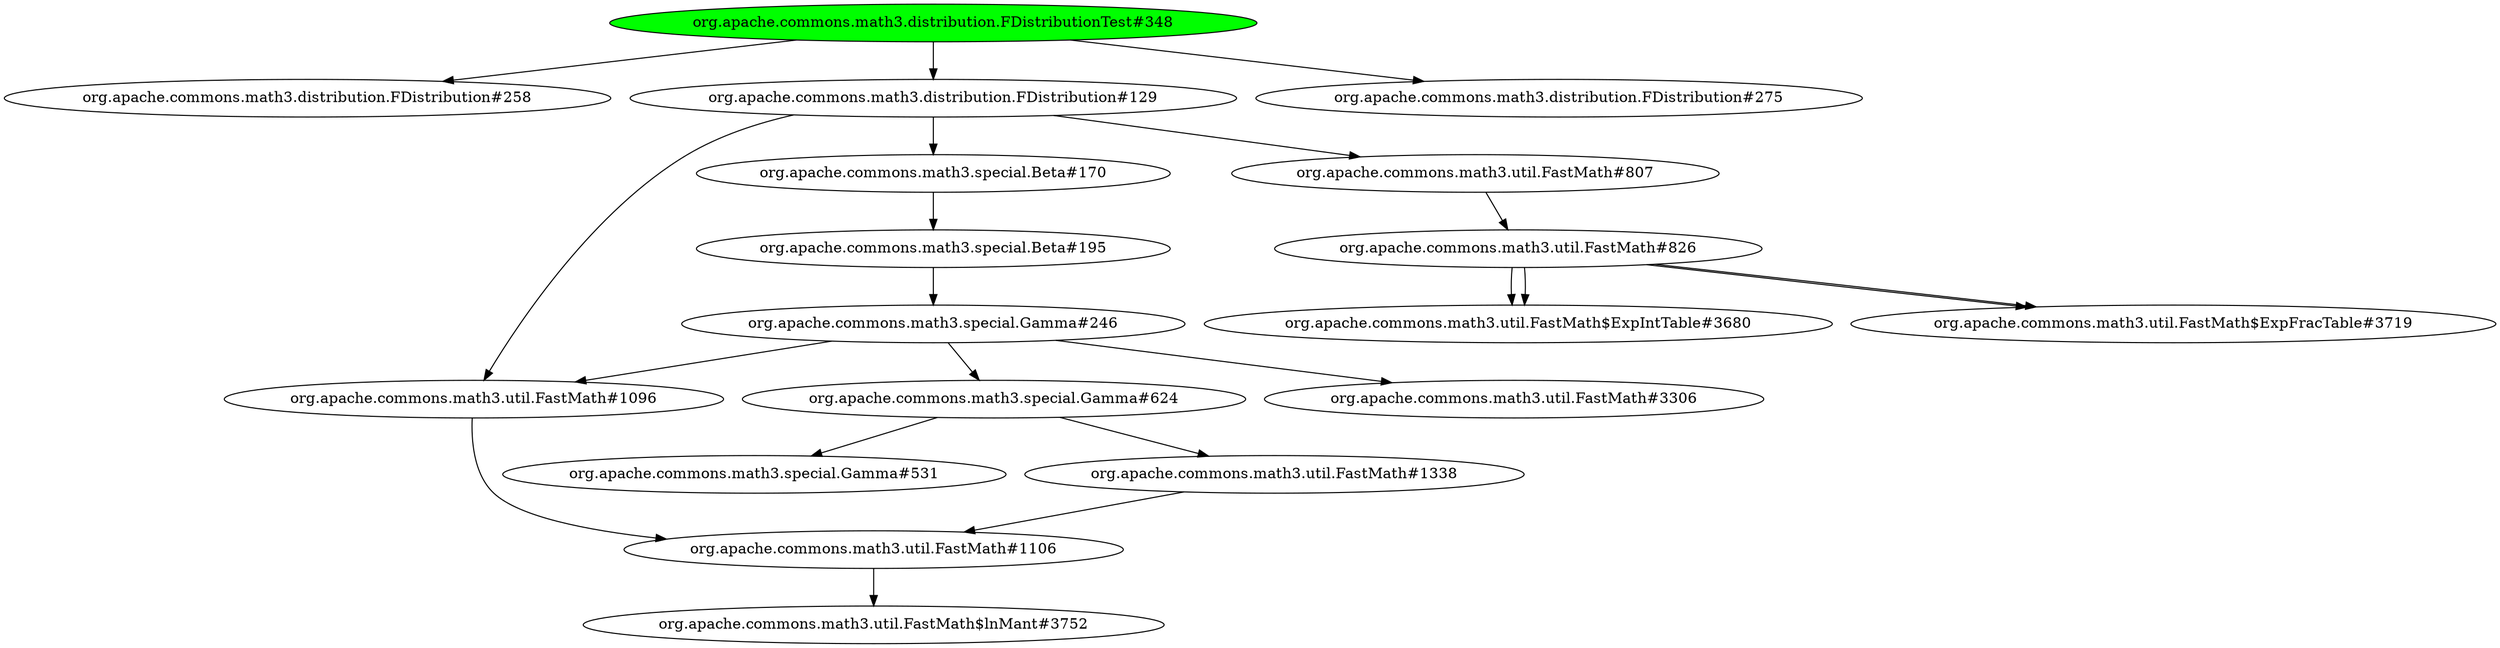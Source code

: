 digraph "cg/org.apache.commons.math3.distribution.FDistributionTest#348"
{
	"org.apache.commons.math3.distribution.FDistributionTest#348" [style=filled,fillcolor=green];
	"org.apache.commons.math3.distribution.FDistributionTest#348" -> "org.apache.commons.math3.distribution.FDistribution#258";
	"org.apache.commons.math3.distribution.FDistributionTest#348" -> "org.apache.commons.math3.distribution.FDistribution#129";
	"org.apache.commons.math3.distribution.FDistribution#129" -> "org.apache.commons.math3.util.FastMath#1096";
	"org.apache.commons.math3.util.FastMath#1096" -> "org.apache.commons.math3.util.FastMath#1106";
	"org.apache.commons.math3.util.FastMath#1106" -> "org.apache.commons.math3.util.FastMath$lnMant#3752";
	"org.apache.commons.math3.distribution.FDistribution#129" -> "org.apache.commons.math3.special.Beta#170";
	"org.apache.commons.math3.special.Beta#170" -> "org.apache.commons.math3.special.Beta#195";
	"org.apache.commons.math3.special.Beta#195" -> "org.apache.commons.math3.special.Gamma#246";
	"org.apache.commons.math3.special.Gamma#246" -> "org.apache.commons.math3.special.Gamma#624";
	"org.apache.commons.math3.special.Gamma#624" -> "org.apache.commons.math3.special.Gamma#531";
	"org.apache.commons.math3.special.Gamma#624" -> "org.apache.commons.math3.util.FastMath#1338";
	"org.apache.commons.math3.util.FastMath#1338" -> "org.apache.commons.math3.util.FastMath#1106";
	"org.apache.commons.math3.special.Gamma#246" -> "org.apache.commons.math3.util.FastMath#3306";
	"org.apache.commons.math3.special.Gamma#246" -> "org.apache.commons.math3.util.FastMath#1096";
	"org.apache.commons.math3.distribution.FDistribution#129" -> "org.apache.commons.math3.util.FastMath#807";
	"org.apache.commons.math3.util.FastMath#807" -> "org.apache.commons.math3.util.FastMath#826";
	"org.apache.commons.math3.util.FastMath#826" -> "org.apache.commons.math3.util.FastMath$ExpIntTable#3680";
	"org.apache.commons.math3.util.FastMath#826" -> "org.apache.commons.math3.util.FastMath$ExpIntTable#3680";
	"org.apache.commons.math3.util.FastMath#826" -> "org.apache.commons.math3.util.FastMath$ExpFracTable#3719";
	"org.apache.commons.math3.util.FastMath#826" -> "org.apache.commons.math3.util.FastMath$ExpFracTable#3719";
	"org.apache.commons.math3.distribution.FDistributionTest#348" -> "org.apache.commons.math3.distribution.FDistribution#275";
}
